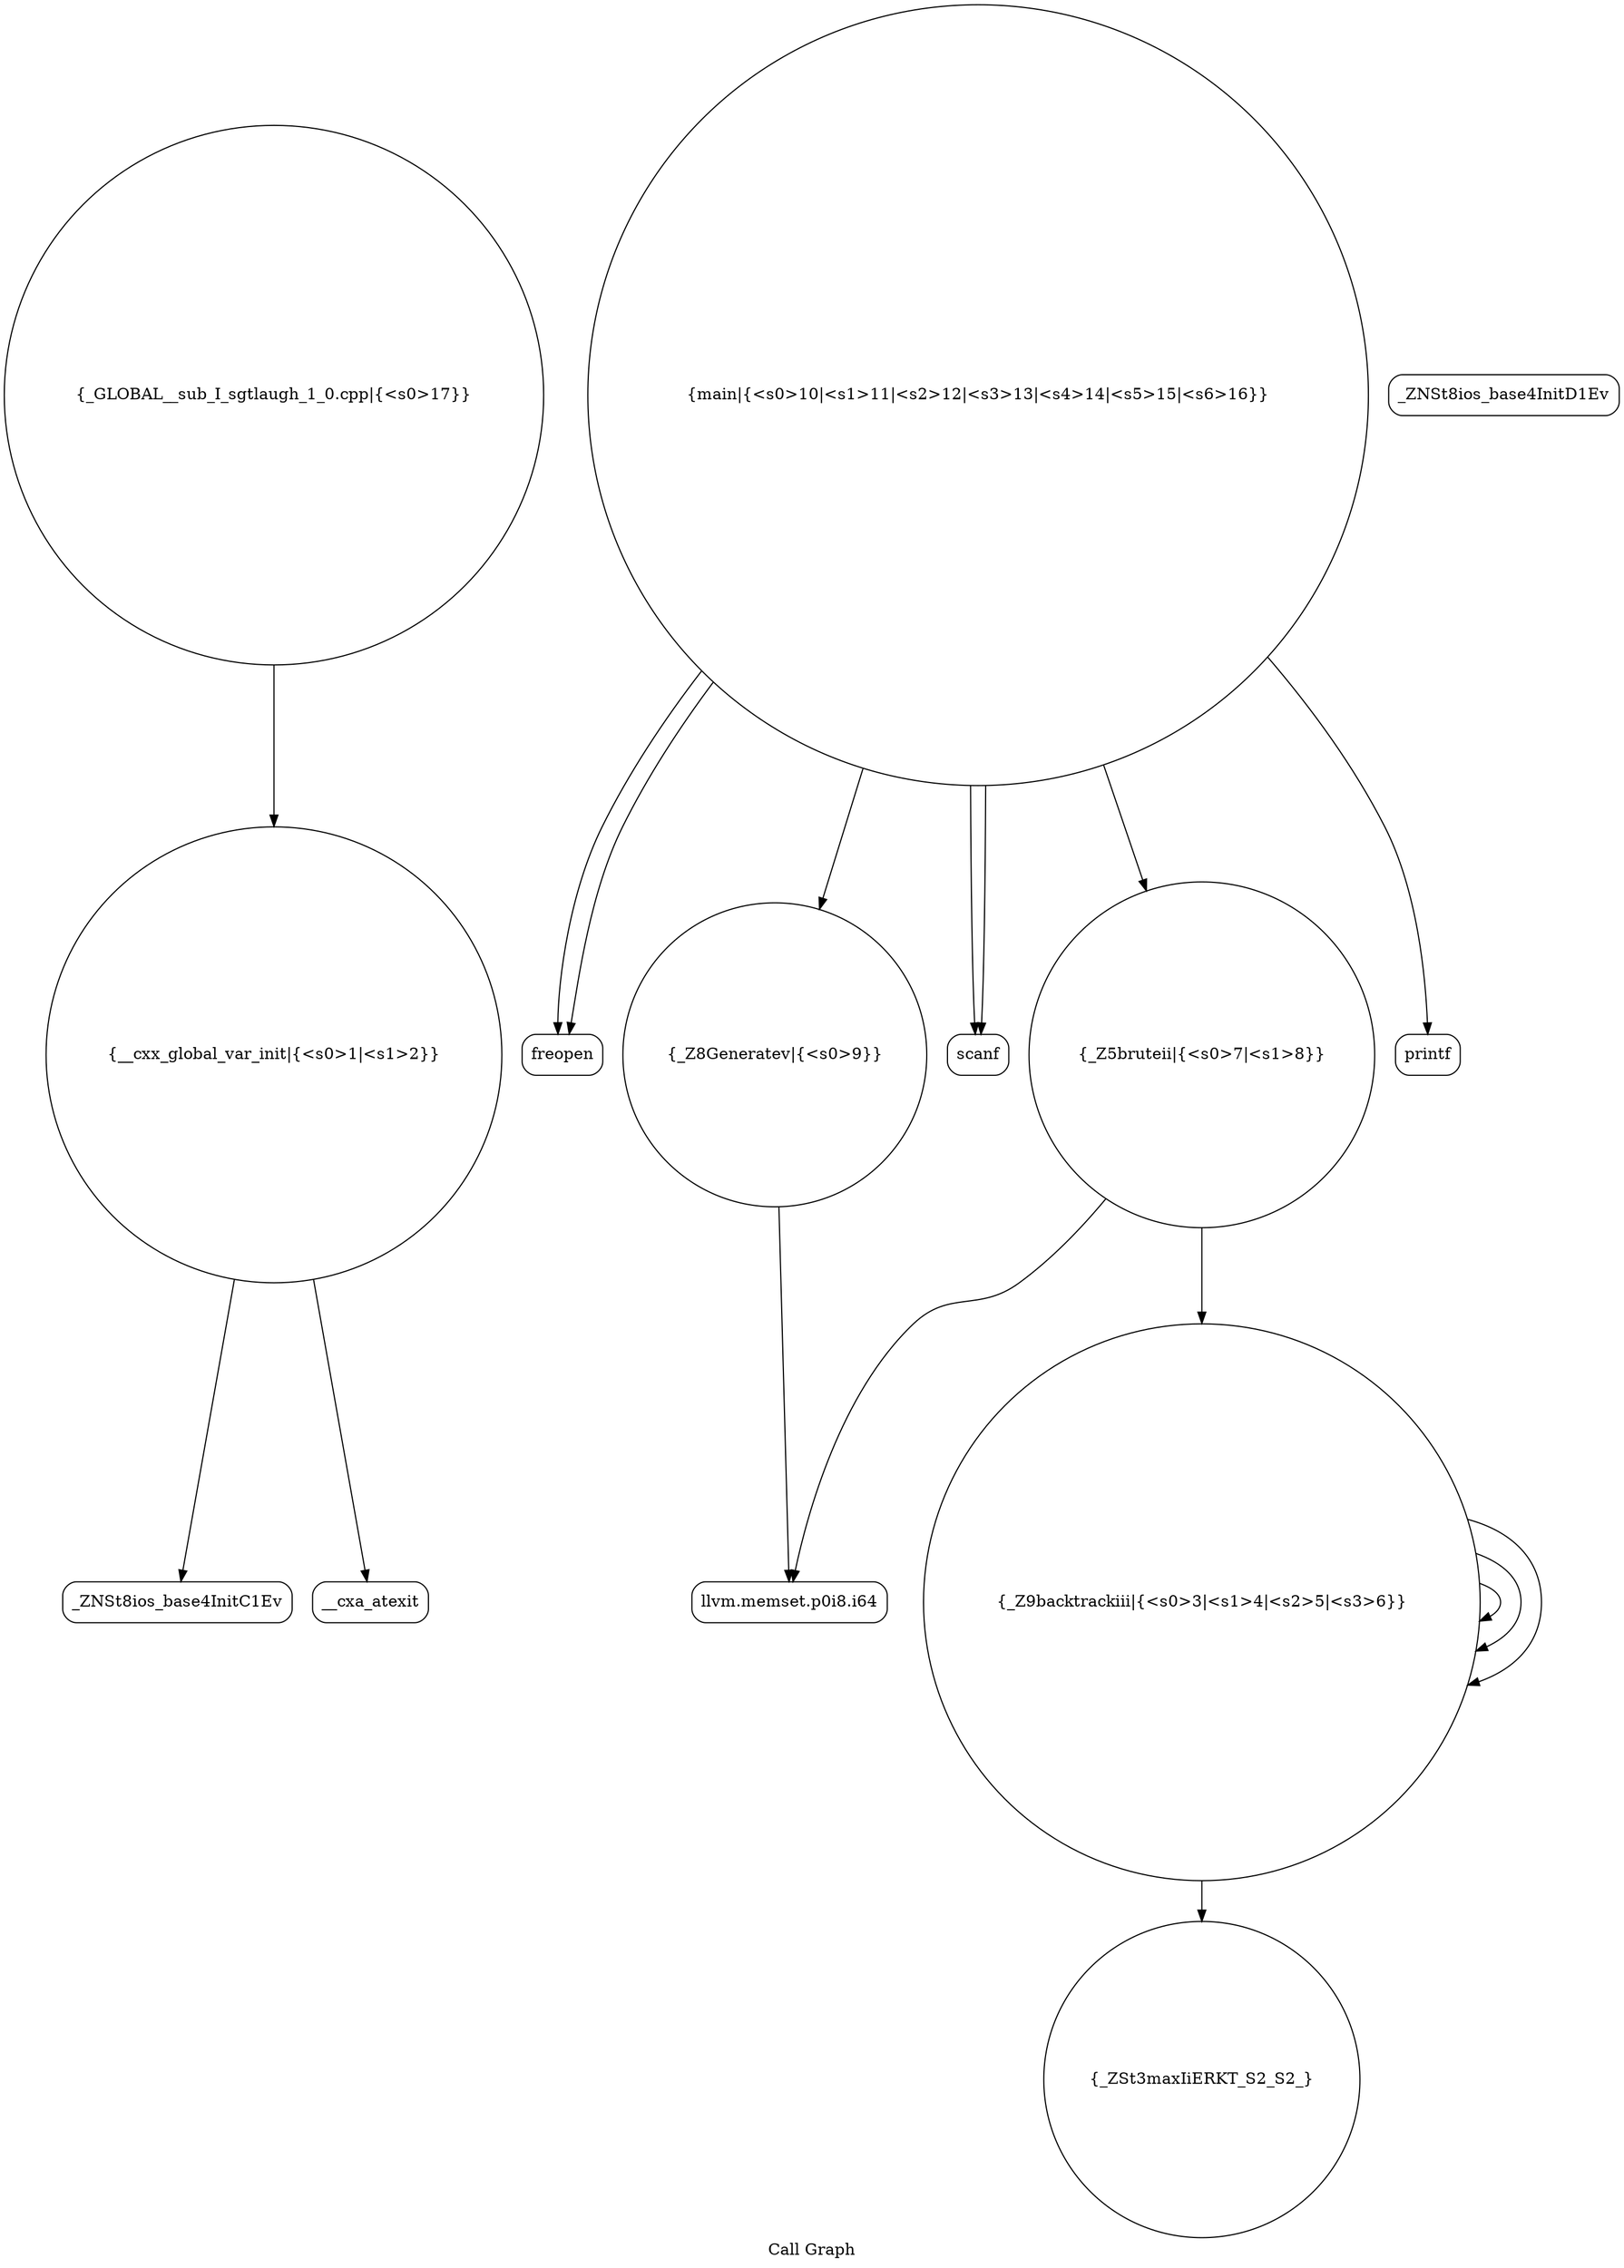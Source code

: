 digraph "Call Graph" {
	label="Call Graph";

	Node0x55bd1986e420 [shape=record,shape=circle,label="{__cxx_global_var_init|{<s0>1|<s1>2}}"];
	Node0x55bd1986e420:s0 -> Node0x55bd1986e8b0[color=black];
	Node0x55bd1986e420:s1 -> Node0x55bd1986e9b0[color=black];
	Node0x55bd1986ebb0 [shape=record,shape=Mrecord,label="{llvm.memset.p0i8.i64}"];
	Node0x55bd1986e930 [shape=record,shape=Mrecord,label="{_ZNSt8ios_base4InitD1Ev}"];
	Node0x55bd1986ecb0 [shape=record,shape=circle,label="{main|{<s0>10|<s1>11|<s2>12|<s3>13|<s4>14|<s5>15|<s6>16}}"];
	Node0x55bd1986ecb0:s0 -> Node0x55bd1986ed30[color=black];
	Node0x55bd1986ecb0:s1 -> Node0x55bd1986ed30[color=black];
	Node0x55bd1986ecb0:s2 -> Node0x55bd1986ec30[color=black];
	Node0x55bd1986ecb0:s3 -> Node0x55bd1986edb0[color=black];
	Node0x55bd1986ecb0:s4 -> Node0x55bd1986edb0[color=black];
	Node0x55bd1986ecb0:s5 -> Node0x55bd1986eb30[color=black];
	Node0x55bd1986ecb0:s6 -> Node0x55bd1986ee30[color=black];
	Node0x55bd1986ea30 [shape=record,shape=circle,label="{_Z9backtrackiii|{<s0>3|<s1>4|<s2>5|<s3>6}}"];
	Node0x55bd1986ea30:s0 -> Node0x55bd1986eab0[color=black];
	Node0x55bd1986ea30:s1 -> Node0x55bd1986ea30[color=black];
	Node0x55bd1986ea30:s2 -> Node0x55bd1986ea30[color=black];
	Node0x55bd1986ea30:s3 -> Node0x55bd1986ea30[color=black];
	Node0x55bd1986edb0 [shape=record,shape=Mrecord,label="{scanf}"];
	Node0x55bd1986eb30 [shape=record,shape=circle,label="{_Z5bruteii|{<s0>7|<s1>8}}"];
	Node0x55bd1986eb30:s0 -> Node0x55bd1986ebb0[color=black];
	Node0x55bd1986eb30:s1 -> Node0x55bd1986ea30[color=black];
	Node0x55bd1986eeb0 [shape=record,shape=circle,label="{_GLOBAL__sub_I_sgtlaugh_1_0.cpp|{<s0>17}}"];
	Node0x55bd1986eeb0:s0 -> Node0x55bd1986e420[color=black];
	Node0x55bd1986e8b0 [shape=record,shape=Mrecord,label="{_ZNSt8ios_base4InitC1Ev}"];
	Node0x55bd1986ec30 [shape=record,shape=circle,label="{_Z8Generatev|{<s0>9}}"];
	Node0x55bd1986ec30:s0 -> Node0x55bd1986ebb0[color=black];
	Node0x55bd1986e9b0 [shape=record,shape=Mrecord,label="{__cxa_atexit}"];
	Node0x55bd1986ed30 [shape=record,shape=Mrecord,label="{freopen}"];
	Node0x55bd1986eab0 [shape=record,shape=circle,label="{_ZSt3maxIiERKT_S2_S2_}"];
	Node0x55bd1986ee30 [shape=record,shape=Mrecord,label="{printf}"];
}
